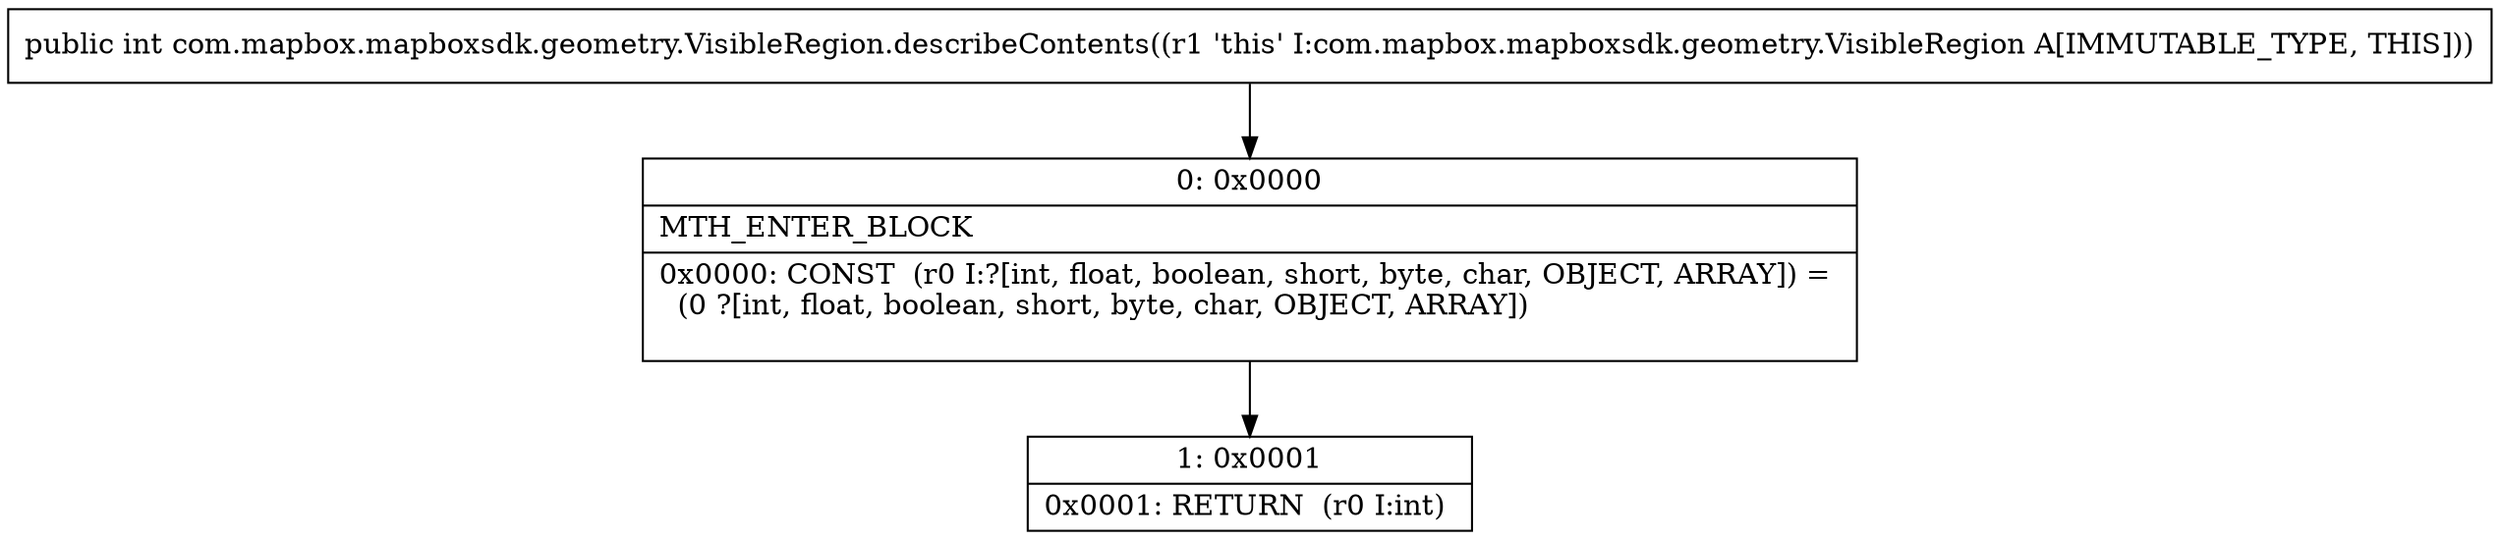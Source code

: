 digraph "CFG forcom.mapbox.mapboxsdk.geometry.VisibleRegion.describeContents()I" {
Node_0 [shape=record,label="{0\:\ 0x0000|MTH_ENTER_BLOCK\l|0x0000: CONST  (r0 I:?[int, float, boolean, short, byte, char, OBJECT, ARRAY]) = \l  (0 ?[int, float, boolean, short, byte, char, OBJECT, ARRAY])\l \l}"];
Node_1 [shape=record,label="{1\:\ 0x0001|0x0001: RETURN  (r0 I:int) \l}"];
MethodNode[shape=record,label="{public int com.mapbox.mapboxsdk.geometry.VisibleRegion.describeContents((r1 'this' I:com.mapbox.mapboxsdk.geometry.VisibleRegion A[IMMUTABLE_TYPE, THIS])) }"];
MethodNode -> Node_0;
Node_0 -> Node_1;
}

